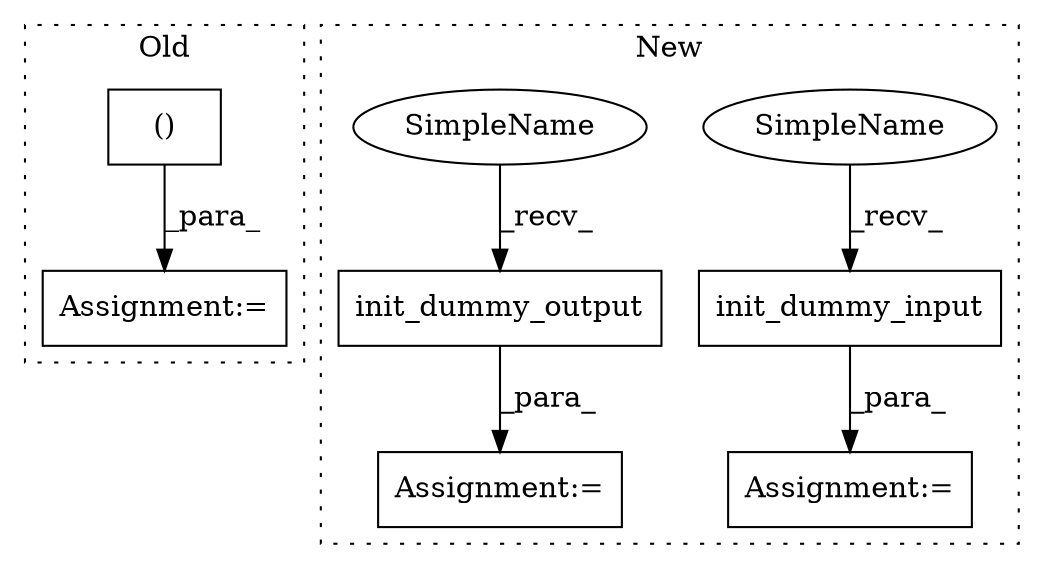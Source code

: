 digraph G {
subgraph cluster0 {
1 [label="()" a="106" s="2649" l="37" shape="box"];
5 [label="Assignment:=" a="7" s="2642" l="7" shape="box"];
label = "Old";
style="dotted";
}
subgraph cluster1 {
2 [label="init_dummy_input" a="32" s="3401,3421" l="17,1" shape="box"];
3 [label="init_dummy_output" a="32" s="3435,3456" l="18,1" shape="box"];
4 [label="Assignment:=" a="7" s="3395" l="1" shape="box"];
6 [label="Assignment:=" a="7" s="3429" l="1" shape="box"];
7 [label="SimpleName" a="42" s="3396" l="4" shape="ellipse"];
8 [label="SimpleName" a="42" s="3430" l="4" shape="ellipse"];
label = "New";
style="dotted";
}
1 -> 5 [label="_para_"];
2 -> 4 [label="_para_"];
3 -> 6 [label="_para_"];
7 -> 2 [label="_recv_"];
8 -> 3 [label="_recv_"];
}